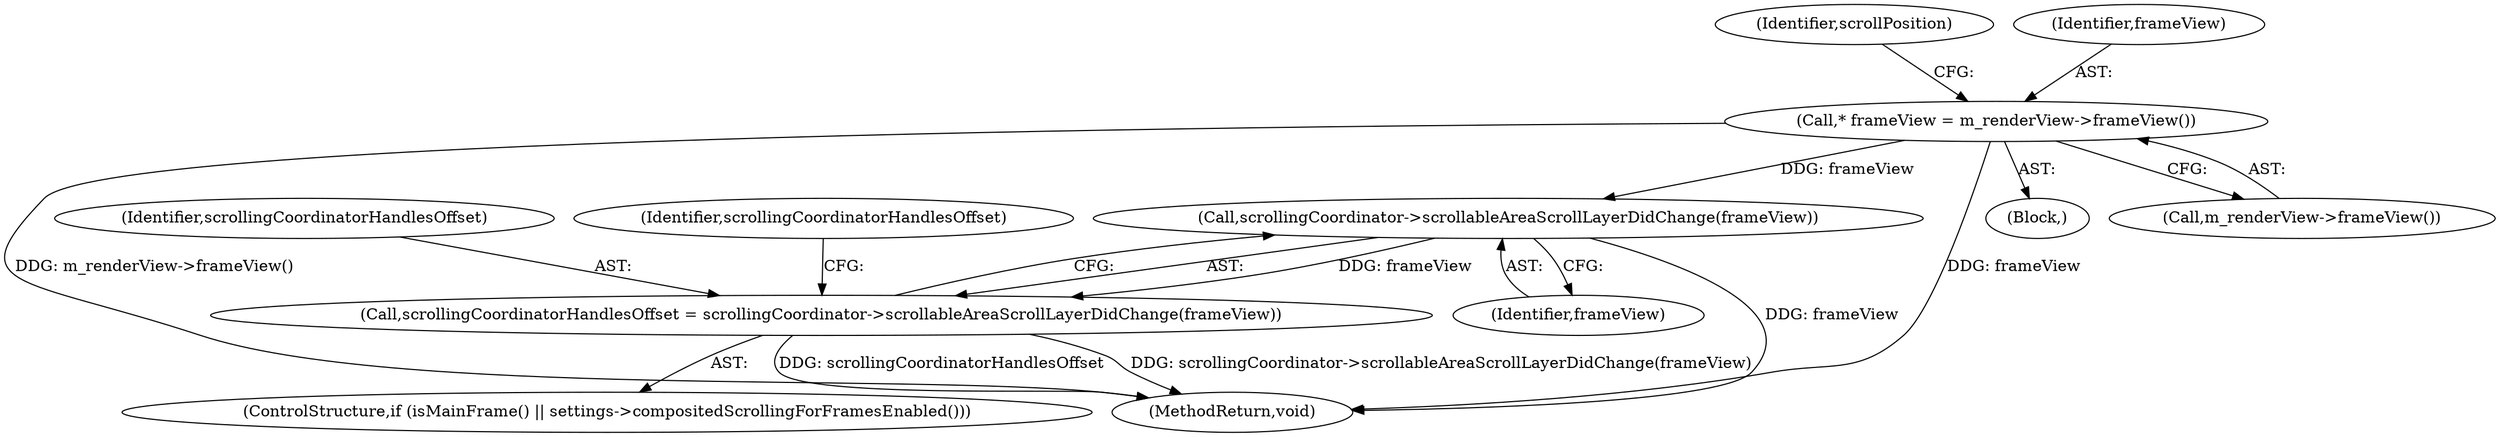 digraph "0_Chrome_634c5943f46abe8c6280079f6d394dfee08c3c8f@pointer" {
"1000140" [label="(Call,scrollingCoordinator->scrollableAreaScrollLayerDidChange(frameView))"];
"1000105" [label="(Call,* frameView = m_renderView->frameView())"];
"1000138" [label="(Call,scrollingCoordinatorHandlesOffset = scrollingCoordinator->scrollableAreaScrollLayerDidChange(frameView))"];
"1000110" [label="(Identifier,scrollPosition)"];
"1000134" [label="(ControlStructure,if (isMainFrame() || settings->compositedScrollingForFramesEnabled()))"];
"1000169" [label="(MethodReturn,void)"];
"1000140" [label="(Call,scrollingCoordinator->scrollableAreaScrollLayerDidChange(frameView))"];
"1000106" [label="(Identifier,frameView)"];
"1000103" [label="(Block,)"];
"1000138" [label="(Call,scrollingCoordinatorHandlesOffset = scrollingCoordinator->scrollableAreaScrollLayerDidChange(frameView))"];
"1000139" [label="(Identifier,scrollingCoordinatorHandlesOffset)"];
"1000143" [label="(Identifier,scrollingCoordinatorHandlesOffset)"];
"1000141" [label="(Identifier,frameView)"];
"1000105" [label="(Call,* frameView = m_renderView->frameView())"];
"1000107" [label="(Call,m_renderView->frameView())"];
"1000140" -> "1000138"  [label="AST: "];
"1000140" -> "1000141"  [label="CFG: "];
"1000141" -> "1000140"  [label="AST: "];
"1000138" -> "1000140"  [label="CFG: "];
"1000140" -> "1000169"  [label="DDG: frameView"];
"1000140" -> "1000138"  [label="DDG: frameView"];
"1000105" -> "1000140"  [label="DDG: frameView"];
"1000105" -> "1000103"  [label="AST: "];
"1000105" -> "1000107"  [label="CFG: "];
"1000106" -> "1000105"  [label="AST: "];
"1000107" -> "1000105"  [label="AST: "];
"1000110" -> "1000105"  [label="CFG: "];
"1000105" -> "1000169"  [label="DDG: m_renderView->frameView()"];
"1000105" -> "1000169"  [label="DDG: frameView"];
"1000138" -> "1000134"  [label="AST: "];
"1000139" -> "1000138"  [label="AST: "];
"1000143" -> "1000138"  [label="CFG: "];
"1000138" -> "1000169"  [label="DDG: scrollingCoordinatorHandlesOffset"];
"1000138" -> "1000169"  [label="DDG: scrollingCoordinator->scrollableAreaScrollLayerDidChange(frameView)"];
}
